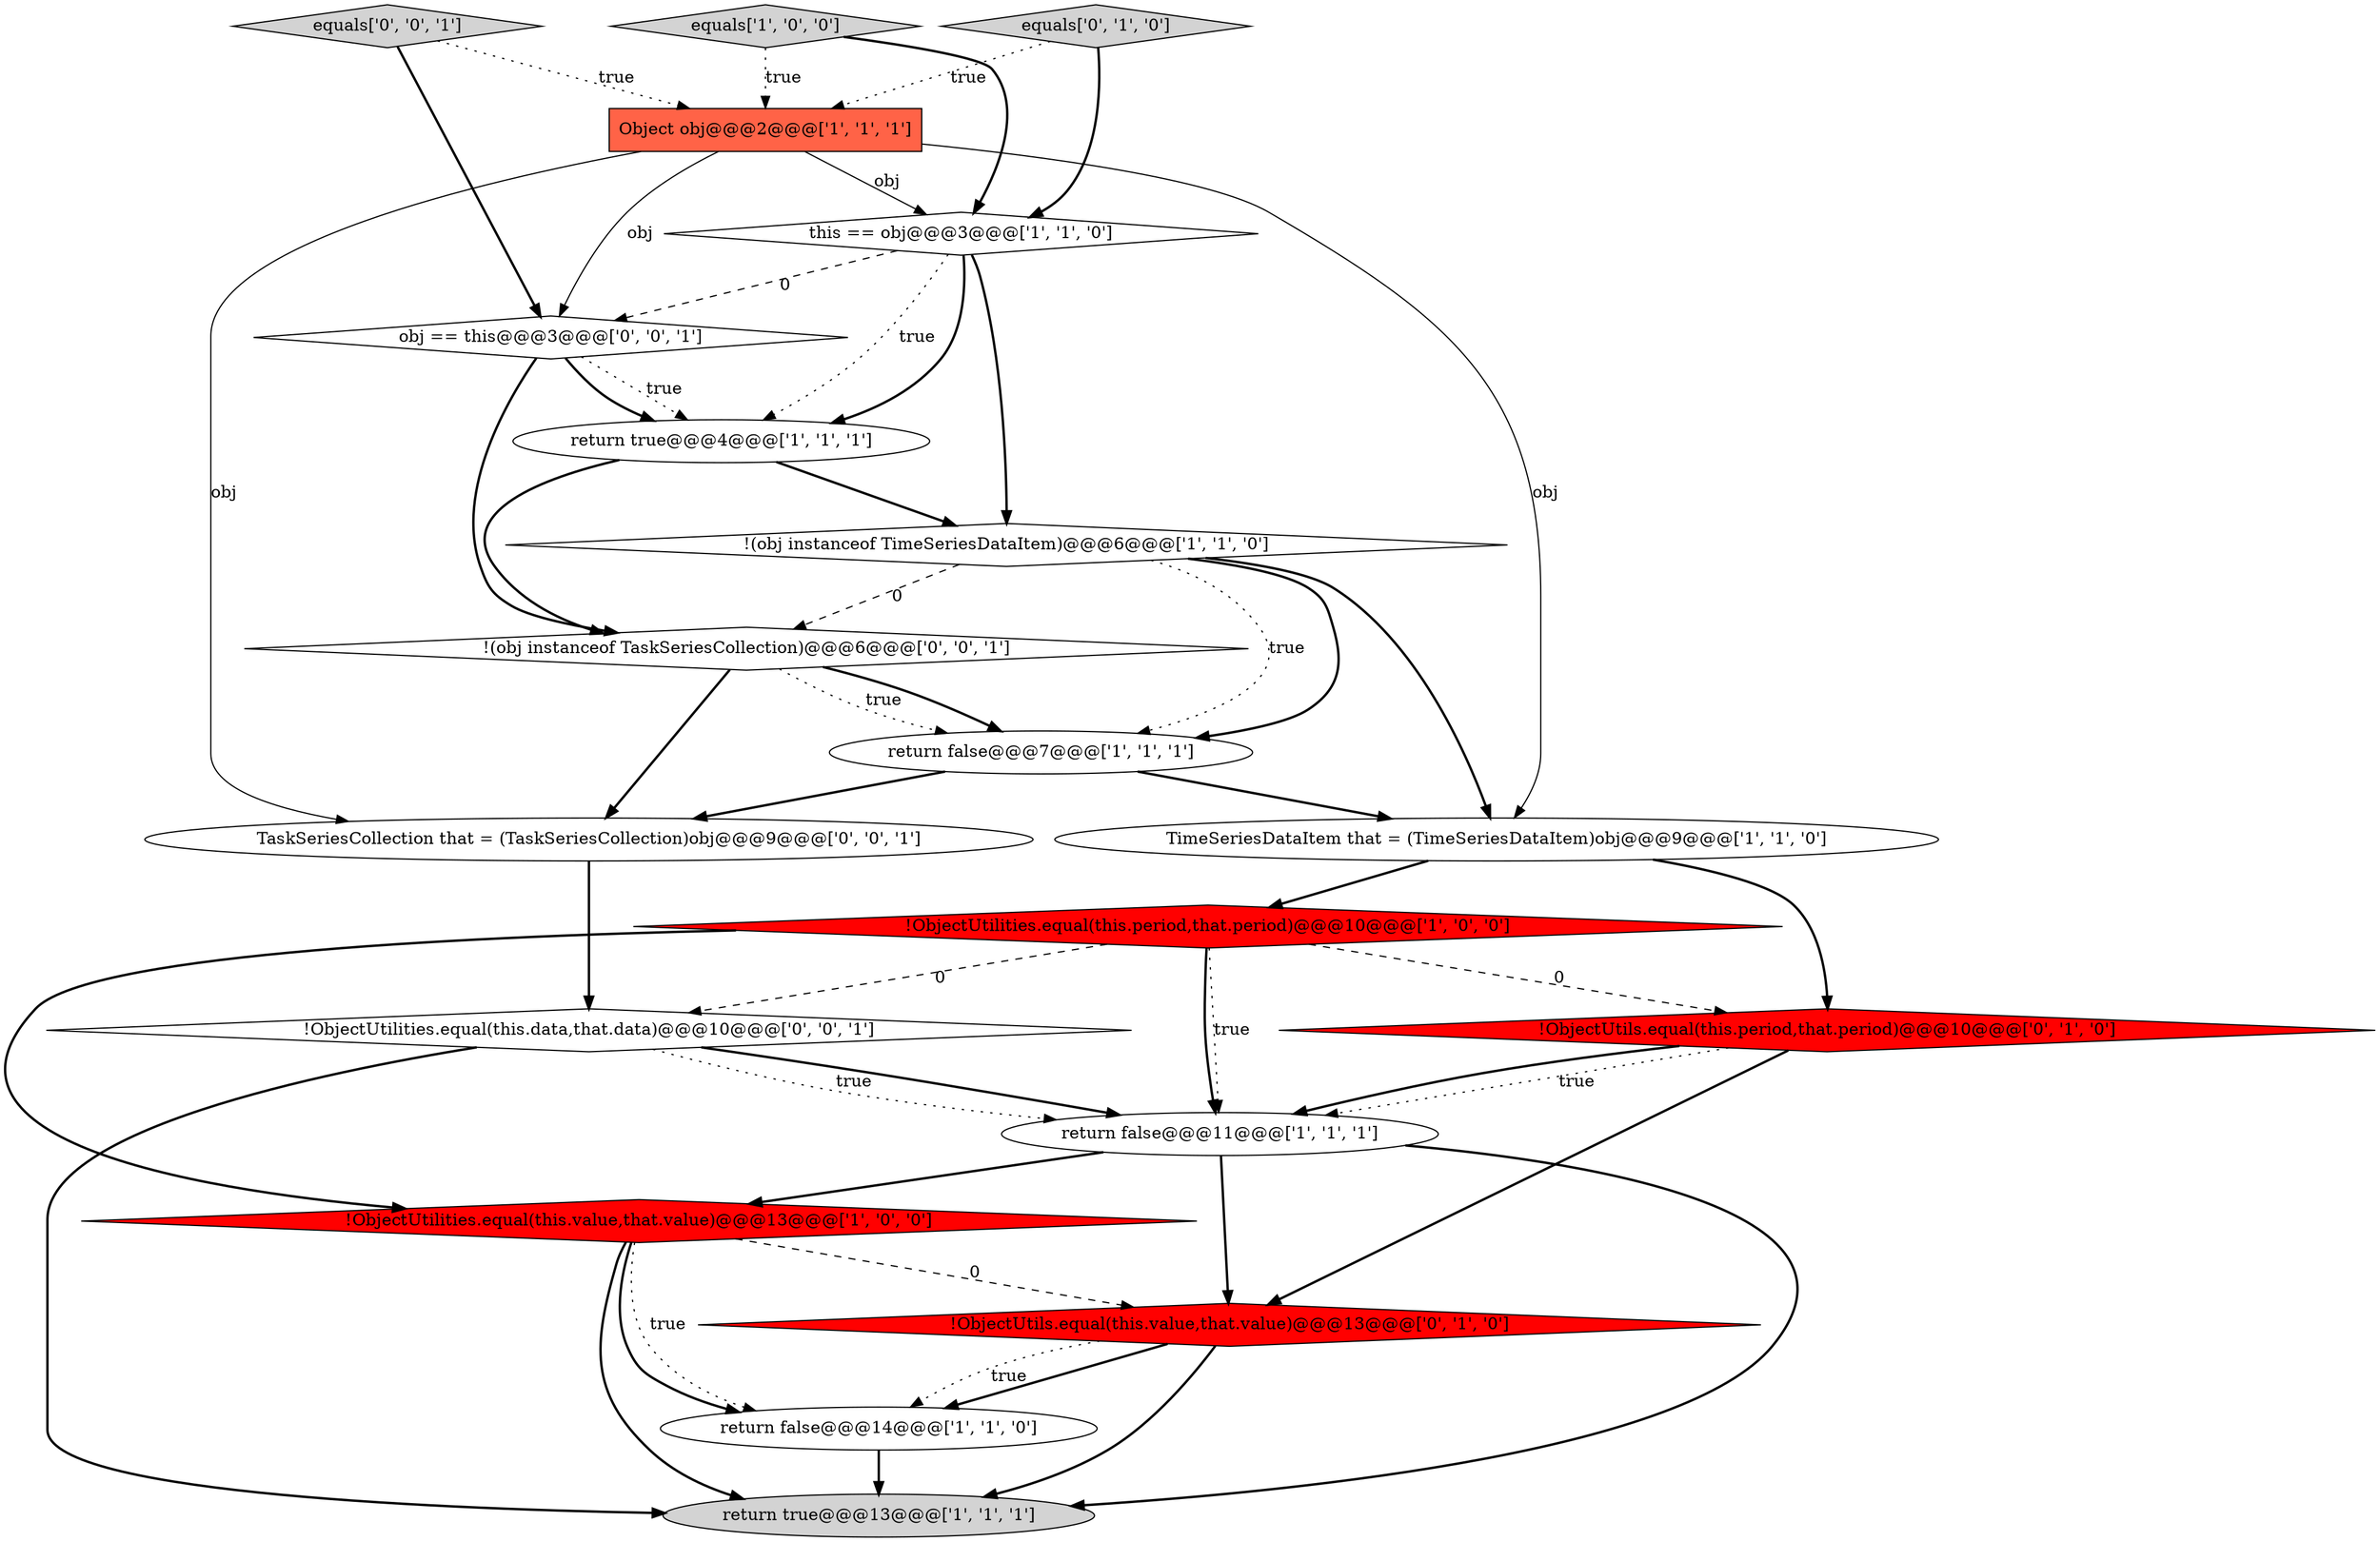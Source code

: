 digraph {
5 [style = filled, label = "!ObjectUtilities.equal(this.period,that.period)@@@10@@@['1', '0', '0']", fillcolor = red, shape = diamond image = "AAA1AAABBB1BBB"];
2 [style = filled, label = "this == obj@@@3@@@['1', '1', '0']", fillcolor = white, shape = diamond image = "AAA0AAABBB1BBB"];
8 [style = filled, label = "!ObjectUtilities.equal(this.value,that.value)@@@13@@@['1', '0', '0']", fillcolor = red, shape = diamond image = "AAA1AAABBB1BBB"];
4 [style = filled, label = "!(obj instanceof TimeSeriesDataItem)@@@6@@@['1', '1', '0']", fillcolor = white, shape = diamond image = "AAA0AAABBB1BBB"];
1 [style = filled, label = "return false@@@14@@@['1', '1', '0']", fillcolor = white, shape = ellipse image = "AAA0AAABBB1BBB"];
10 [style = filled, label = "equals['1', '0', '0']", fillcolor = lightgray, shape = diamond image = "AAA0AAABBB1BBB"];
7 [style = filled, label = "Object obj@@@2@@@['1', '1', '1']", fillcolor = tomato, shape = box image = "AAA0AAABBB1BBB"];
6 [style = filled, label = "return false@@@11@@@['1', '1', '1']", fillcolor = white, shape = ellipse image = "AAA0AAABBB1BBB"];
9 [style = filled, label = "return false@@@7@@@['1', '1', '1']", fillcolor = white, shape = ellipse image = "AAA0AAABBB1BBB"];
11 [style = filled, label = "return true@@@13@@@['1', '1', '1']", fillcolor = lightgray, shape = ellipse image = "AAA0AAABBB1BBB"];
12 [style = filled, label = "equals['0', '1', '0']", fillcolor = lightgray, shape = diamond image = "AAA0AAABBB2BBB"];
14 [style = filled, label = "!ObjectUtils.equal(this.value,that.value)@@@13@@@['0', '1', '0']", fillcolor = red, shape = diamond image = "AAA1AAABBB2BBB"];
16 [style = filled, label = "!(obj instanceof TaskSeriesCollection)@@@6@@@['0', '0', '1']", fillcolor = white, shape = diamond image = "AAA0AAABBB3BBB"];
17 [style = filled, label = "TaskSeriesCollection that = (TaskSeriesCollection)obj@@@9@@@['0', '0', '1']", fillcolor = white, shape = ellipse image = "AAA0AAABBB3BBB"];
19 [style = filled, label = "equals['0', '0', '1']", fillcolor = lightgray, shape = diamond image = "AAA0AAABBB3BBB"];
15 [style = filled, label = "obj == this@@@3@@@['0', '0', '1']", fillcolor = white, shape = diamond image = "AAA0AAABBB3BBB"];
3 [style = filled, label = "return true@@@4@@@['1', '1', '1']", fillcolor = white, shape = ellipse image = "AAA0AAABBB1BBB"];
13 [style = filled, label = "!ObjectUtils.equal(this.period,that.period)@@@10@@@['0', '1', '0']", fillcolor = red, shape = diamond image = "AAA1AAABBB2BBB"];
0 [style = filled, label = "TimeSeriesDataItem that = (TimeSeriesDataItem)obj@@@9@@@['1', '1', '0']", fillcolor = white, shape = ellipse image = "AAA0AAABBB1BBB"];
18 [style = filled, label = "!ObjectUtilities.equal(this.data,that.data)@@@10@@@['0', '0', '1']", fillcolor = white, shape = diamond image = "AAA0AAABBB3BBB"];
2->3 [style = dotted, label="true"];
13->6 [style = dotted, label="true"];
4->9 [style = bold, label=""];
5->13 [style = dashed, label="0"];
5->8 [style = bold, label=""];
16->9 [style = bold, label=""];
16->9 [style = dotted, label="true"];
4->16 [style = dashed, label="0"];
9->0 [style = bold, label=""];
0->13 [style = bold, label=""];
2->3 [style = bold, label=""];
18->11 [style = bold, label=""];
5->6 [style = dotted, label="true"];
9->17 [style = bold, label=""];
7->17 [style = solid, label="obj"];
16->17 [style = bold, label=""];
19->7 [style = dotted, label="true"];
3->16 [style = bold, label=""];
8->14 [style = dashed, label="0"];
5->18 [style = dashed, label="0"];
15->3 [style = bold, label=""];
15->16 [style = bold, label=""];
2->4 [style = bold, label=""];
3->4 [style = bold, label=""];
7->15 [style = solid, label="obj"];
14->1 [style = bold, label=""];
4->0 [style = bold, label=""];
1->11 [style = bold, label=""];
18->6 [style = dotted, label="true"];
2->15 [style = dashed, label="0"];
15->3 [style = dotted, label="true"];
6->14 [style = bold, label=""];
8->1 [style = dotted, label="true"];
8->1 [style = bold, label=""];
12->2 [style = bold, label=""];
5->6 [style = bold, label=""];
18->6 [style = bold, label=""];
7->0 [style = solid, label="obj"];
6->11 [style = bold, label=""];
6->8 [style = bold, label=""];
10->2 [style = bold, label=""];
14->1 [style = dotted, label="true"];
7->2 [style = solid, label="obj"];
13->6 [style = bold, label=""];
4->9 [style = dotted, label="true"];
19->15 [style = bold, label=""];
12->7 [style = dotted, label="true"];
8->11 [style = bold, label=""];
14->11 [style = bold, label=""];
13->14 [style = bold, label=""];
10->7 [style = dotted, label="true"];
17->18 [style = bold, label=""];
0->5 [style = bold, label=""];
}
